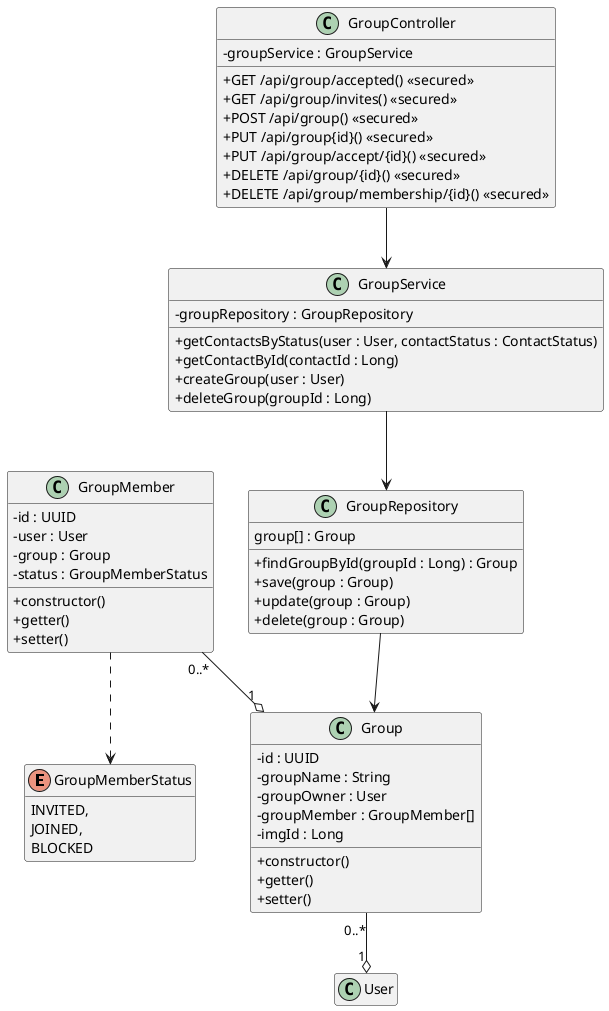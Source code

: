 @startuml
skinparam classAttributeIconSize 0
hide empty members

enum GroupMemberStatus {
    INVITED,
    JOINED,
    BLOCKED
}

class GroupMember {
    - id : UUID
    - user : User
    - group : Group
    - status : GroupMemberStatus
    + constructor()
    + getter()
    + setter()
}

class Group {
    - id : UUID
    - groupName : String
    - groupOwner : User
    - groupMember : GroupMember[]
    - imgId : Long
    + constructor()
    + getter()
    + setter()
}

class GroupRepository {
    group[] : Group
    + findGroupById(groupId : Long) : Group
    + save(group : Group)
    + update(group : Group)
    + delete(group : Group)
}

class GroupService {
    - groupRepository : GroupRepository
    + getContactsByStatus(user : User, contactStatus : ContactStatus)
    + getContactById(contactId : Long)
    + createGroup(user : User)
    + deleteGroup(groupId : Long)
}

class GroupController {
    - groupService : GroupService
    + GET /api/group/accepted() <<secured>>
    + GET /api/group/invites() <<secured>>
    + POST /api/group() <<secured>>
    + PUT /api/group{id}() <<secured>>
    + PUT /api/group/accept/{id}() <<secured>>
    + DELETE /api/group/{id}() <<secured>>
    + DELETE /api/group/membership/{id}() <<secured>>
}

GroupMember ..> GroupMemberStatus
GroupMember "0..*" --o "1" Group

Group "0..*" --o "1" User
GroupRepository --> Group
GroupService --> GroupRepository
GroupController --> GroupService

@enduml